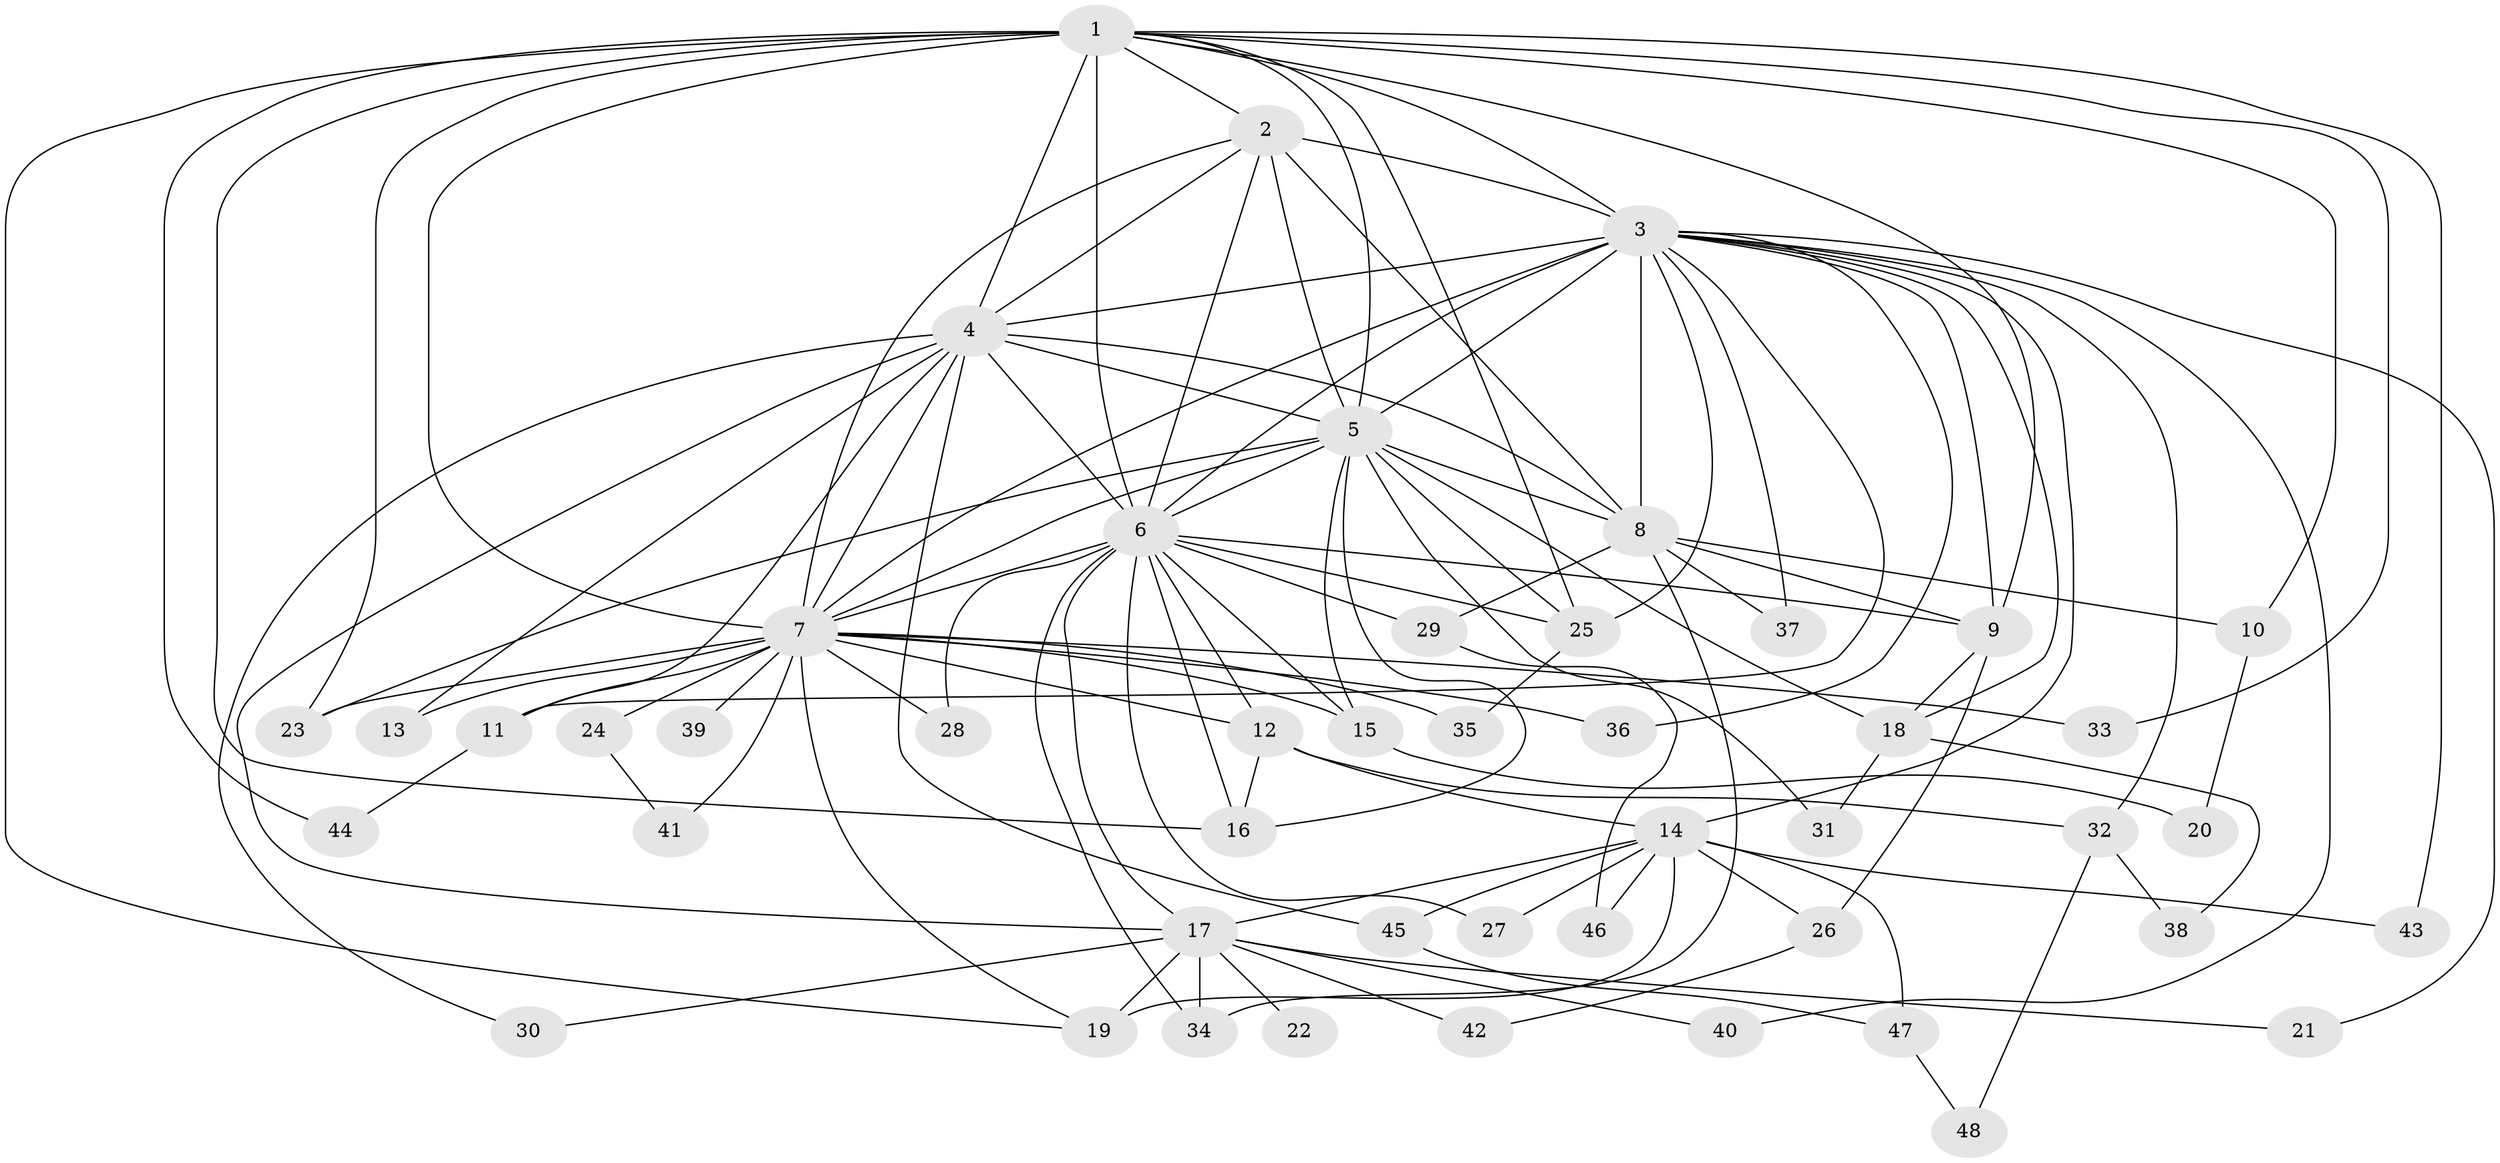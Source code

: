 // original degree distribution, {19: 0.010526315789473684, 17: 0.010526315789473684, 16: 0.010526315789473684, 26: 0.010526315789473684, 14: 0.031578947368421054, 24: 0.021052631578947368, 23: 0.010526315789473684, 3: 0.23157894736842105, 4: 0.07368421052631578, 5: 0.021052631578947368, 7: 0.021052631578947368, 2: 0.5157894736842106, 11: 0.010526315789473684, 6: 0.021052631578947368}
// Generated by graph-tools (version 1.1) at 2025/35/03/09/25 02:35:10]
// undirected, 48 vertices, 116 edges
graph export_dot {
graph [start="1"]
  node [color=gray90,style=filled];
  1;
  2;
  3;
  4;
  5;
  6;
  7;
  8;
  9;
  10;
  11;
  12;
  13;
  14;
  15;
  16;
  17;
  18;
  19;
  20;
  21;
  22;
  23;
  24;
  25;
  26;
  27;
  28;
  29;
  30;
  31;
  32;
  33;
  34;
  35;
  36;
  37;
  38;
  39;
  40;
  41;
  42;
  43;
  44;
  45;
  46;
  47;
  48;
  1 -- 2 [weight=2.0];
  1 -- 3 [weight=2.0];
  1 -- 4 [weight=4.0];
  1 -- 5 [weight=3.0];
  1 -- 6 [weight=3.0];
  1 -- 7 [weight=4.0];
  1 -- 9 [weight=1.0];
  1 -- 10 [weight=3.0];
  1 -- 16 [weight=1.0];
  1 -- 19 [weight=3.0];
  1 -- 23 [weight=1.0];
  1 -- 25 [weight=1.0];
  1 -- 33 [weight=1.0];
  1 -- 43 [weight=1.0];
  1 -- 44 [weight=1.0];
  2 -- 3 [weight=2.0];
  2 -- 4 [weight=2.0];
  2 -- 5 [weight=1.0];
  2 -- 6 [weight=1.0];
  2 -- 7 [weight=2.0];
  2 -- 8 [weight=7.0];
  3 -- 4 [weight=3.0];
  3 -- 5 [weight=2.0];
  3 -- 6 [weight=1.0];
  3 -- 7 [weight=2.0];
  3 -- 8 [weight=2.0];
  3 -- 9 [weight=1.0];
  3 -- 11 [weight=1.0];
  3 -- 14 [weight=2.0];
  3 -- 18 [weight=1.0];
  3 -- 21 [weight=1.0];
  3 -- 25 [weight=1.0];
  3 -- 32 [weight=1.0];
  3 -- 36 [weight=1.0];
  3 -- 37 [weight=1.0];
  3 -- 40 [weight=1.0];
  4 -- 5 [weight=2.0];
  4 -- 6 [weight=2.0];
  4 -- 7 [weight=4.0];
  4 -- 8 [weight=1.0];
  4 -- 11 [weight=1.0];
  4 -- 13 [weight=1.0];
  4 -- 17 [weight=2.0];
  4 -- 30 [weight=1.0];
  4 -- 45 [weight=1.0];
  5 -- 6 [weight=3.0];
  5 -- 7 [weight=3.0];
  5 -- 8 [weight=2.0];
  5 -- 15 [weight=1.0];
  5 -- 16 [weight=1.0];
  5 -- 18 [weight=1.0];
  5 -- 23 [weight=1.0];
  5 -- 25 [weight=2.0];
  5 -- 31 [weight=2.0];
  6 -- 7 [weight=2.0];
  6 -- 9 [weight=1.0];
  6 -- 12 [weight=1.0];
  6 -- 15 [weight=1.0];
  6 -- 16 [weight=1.0];
  6 -- 17 [weight=1.0];
  6 -- 25 [weight=1.0];
  6 -- 27 [weight=1.0];
  6 -- 28 [weight=1.0];
  6 -- 29 [weight=1.0];
  6 -- 34 [weight=1.0];
  7 -- 11 [weight=1.0];
  7 -- 12 [weight=1.0];
  7 -- 13 [weight=2.0];
  7 -- 15 [weight=1.0];
  7 -- 19 [weight=1.0];
  7 -- 23 [weight=1.0];
  7 -- 24 [weight=1.0];
  7 -- 28 [weight=1.0];
  7 -- 33 [weight=1.0];
  7 -- 35 [weight=1.0];
  7 -- 36 [weight=1.0];
  7 -- 39 [weight=1.0];
  7 -- 41 [weight=1.0];
  8 -- 9 [weight=1.0];
  8 -- 10 [weight=1.0];
  8 -- 29 [weight=1.0];
  8 -- 34 [weight=1.0];
  8 -- 37 [weight=1.0];
  9 -- 18 [weight=1.0];
  9 -- 26 [weight=1.0];
  10 -- 20 [weight=1.0];
  11 -- 44 [weight=1.0];
  12 -- 14 [weight=1.0];
  12 -- 16 [weight=1.0];
  12 -- 32 [weight=1.0];
  14 -- 17 [weight=1.0];
  14 -- 19 [weight=4.0];
  14 -- 26 [weight=1.0];
  14 -- 27 [weight=1.0];
  14 -- 43 [weight=1.0];
  14 -- 45 [weight=1.0];
  14 -- 46 [weight=1.0];
  14 -- 47 [weight=1.0];
  15 -- 20 [weight=1.0];
  17 -- 19 [weight=1.0];
  17 -- 21 [weight=1.0];
  17 -- 22 [weight=1.0];
  17 -- 30 [weight=1.0];
  17 -- 34 [weight=1.0];
  17 -- 40 [weight=1.0];
  17 -- 42 [weight=1.0];
  18 -- 31 [weight=1.0];
  18 -- 38 [weight=1.0];
  24 -- 41 [weight=1.0];
  25 -- 35 [weight=1.0];
  26 -- 42 [weight=1.0];
  29 -- 46 [weight=1.0];
  32 -- 38 [weight=1.0];
  32 -- 48 [weight=1.0];
  45 -- 47 [weight=1.0];
  47 -- 48 [weight=1.0];
}
